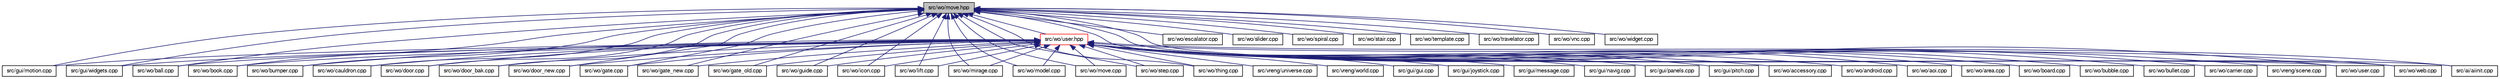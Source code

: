 digraph "src/wo/move.hpp"
{
 // LATEX_PDF_SIZE
  bgcolor="transparent";
  edge [fontname="FreeSans",fontsize="10",labelfontname="FreeSans",labelfontsize="10"];
  node [fontname="FreeSans",fontsize="10",shape=record];
  Node1 [label="src/wo/move.hpp",height=0.2,width=0.4,color="black", fillcolor="grey75", style="filled", fontcolor="black",tooltip=" "];
  Node1 -> Node2 [dir="back",color="midnightblue",fontsize="10",style="solid",fontname="FreeSans"];
  Node2 [label="src/gui/motion.cpp",height=0.2,width=0.4,color="black",URL="$a00224.html",tooltip=" "];
  Node1 -> Node3 [dir="back",color="midnightblue",fontsize="10",style="solid",fontname="FreeSans"];
  Node3 [label="src/gui/widgets.cpp",height=0.2,width=0.4,color="black",URL="$a00260.html",tooltip=" "];
  Node1 -> Node4 [dir="back",color="midnightblue",fontsize="10",style="solid",fontname="FreeSans"];
  Node4 [label="src/wo/ball.cpp",height=0.2,width=0.4,color="black",URL="$a00302.html",tooltip=" "];
  Node1 -> Node5 [dir="back",color="midnightblue",fontsize="10",style="solid",fontname="FreeSans"];
  Node5 [label="src/wo/book.cpp",height=0.2,width=0.4,color="black",URL="$a00320.html",tooltip=" "];
  Node1 -> Node6 [dir="back",color="midnightblue",fontsize="10",style="solid",fontname="FreeSans"];
  Node6 [label="src/wo/bumper.cpp",height=0.2,width=0.4,color="black",URL="$a00338.html",tooltip=" "];
  Node1 -> Node7 [dir="back",color="midnightblue",fontsize="10",style="solid",fontname="FreeSans"];
  Node7 [label="src/wo/cauldron.cpp",height=0.2,width=0.4,color="black",URL="$a00362.html",tooltip=" "];
  Node1 -> Node8 [dir="back",color="midnightblue",fontsize="10",style="solid",fontname="FreeSans"];
  Node8 [label="src/wo/door.cpp",height=0.2,width=0.4,color="black",URL="$a00407.html",tooltip=" "];
  Node1 -> Node9 [dir="back",color="midnightblue",fontsize="10",style="solid",fontname="FreeSans"];
  Node9 [label="src/wo/door_bak.cpp",height=0.2,width=0.4,color="black",URL="$a00413.html",tooltip=" "];
  Node1 -> Node10 [dir="back",color="midnightblue",fontsize="10",style="solid",fontname="FreeSans"];
  Node10 [label="src/wo/door_new.cpp",height=0.2,width=0.4,color="black",URL="$a00419.html",tooltip=" "];
  Node1 -> Node11 [dir="back",color="midnightblue",fontsize="10",style="solid",fontname="FreeSans"];
  Node11 [label="src/wo/escalator.cpp",height=0.2,width=0.4,color="black",URL="$a00437.html",tooltip=" "];
  Node1 -> Node12 [dir="back",color="midnightblue",fontsize="10",style="solid",fontname="FreeSans"];
  Node12 [label="src/wo/gate.cpp",height=0.2,width=0.4,color="black",URL="$a00479.html",tooltip=" "];
  Node1 -> Node13 [dir="back",color="midnightblue",fontsize="10",style="solid",fontname="FreeSans"];
  Node13 [label="src/wo/gate_new.cpp",height=0.2,width=0.4,color="black",URL="$a00485.html",tooltip=" "];
  Node1 -> Node14 [dir="back",color="midnightblue",fontsize="10",style="solid",fontname="FreeSans"];
  Node14 [label="src/wo/gate_old.cpp",height=0.2,width=0.4,color="black",URL="$a00491.html",tooltip=" "];
  Node1 -> Node15 [dir="back",color="midnightblue",fontsize="10",style="solid",fontname="FreeSans"];
  Node15 [label="src/wo/guide.cpp",height=0.2,width=0.4,color="black",URL="$a00503.html",tooltip=" "];
  Node1 -> Node16 [dir="back",color="midnightblue",fontsize="10",style="solid",fontname="FreeSans"];
  Node16 [label="src/wo/icon.cpp",height=0.2,width=0.4,color="black",URL="$a00545.html",tooltip=" "];
  Node1 -> Node17 [dir="back",color="midnightblue",fontsize="10",style="solid",fontname="FreeSans"];
  Node17 [label="src/wo/lift.cpp",height=0.2,width=0.4,color="black",URL="$a00557.html",tooltip=" "];
  Node1 -> Node18 [dir="back",color="midnightblue",fontsize="10",style="solid",fontname="FreeSans"];
  Node18 [label="src/wo/mirage.cpp",height=0.2,width=0.4,color="black",URL="$a00575.html",tooltip=" "];
  Node1 -> Node19 [dir="back",color="midnightblue",fontsize="10",style="solid",fontname="FreeSans"];
  Node19 [label="src/wo/model.cpp",height=0.2,width=0.4,color="black",URL="$a00587.html",tooltip=" "];
  Node1 -> Node20 [dir="back",color="midnightblue",fontsize="10",style="solid",fontname="FreeSans"];
  Node20 [label="src/wo/move.cpp",height=0.2,width=0.4,color="black",URL="$a00593.html",tooltip=" "];
  Node1 -> Node21 [dir="back",color="midnightblue",fontsize="10",style="solid",fontname="FreeSans"];
  Node21 [label="src/wo/slider.cpp",height=0.2,width=0.4,color="black",URL="$a00677.html",tooltip=" "];
  Node1 -> Node22 [dir="back",color="midnightblue",fontsize="10",style="solid",fontname="FreeSans"];
  Node22 [label="src/wo/spiral.cpp",height=0.2,width=0.4,color="black",URL="$a00713.html",tooltip=" "];
  Node1 -> Node23 [dir="back",color="midnightblue",fontsize="10",style="solid",fontname="FreeSans"];
  Node23 [label="src/wo/stair.cpp",height=0.2,width=0.4,color="black",URL="$a00719.html",tooltip=" "];
  Node1 -> Node24 [dir="back",color="midnightblue",fontsize="10",style="solid",fontname="FreeSans"];
  Node24 [label="src/wo/step.cpp",height=0.2,width=0.4,color="black",URL="$a00731.html",tooltip=" "];
  Node1 -> Node25 [dir="back",color="midnightblue",fontsize="10",style="solid",fontname="FreeSans"];
  Node25 [label="src/wo/template.cpp",height=0.2,width=0.4,color="black",URL="$a00743.html",tooltip=" "];
  Node1 -> Node26 [dir="back",color="midnightblue",fontsize="10",style="solid",fontname="FreeSans"];
  Node26 [label="src/wo/thing.cpp",height=0.2,width=0.4,color="black",URL="$a00761.html",tooltip=" "];
  Node1 -> Node27 [dir="back",color="midnightblue",fontsize="10",style="solid",fontname="FreeSans"];
  Node27 [label="src/wo/travelator.cpp",height=0.2,width=0.4,color="black",URL="$a00779.html",tooltip=" "];
  Node1 -> Node28 [dir="back",color="midnightblue",fontsize="10",style="solid",fontname="FreeSans"];
  Node28 [label="src/wo/user.cpp",height=0.2,width=0.4,color="black",URL="$a00785.html",tooltip=" "];
  Node1 -> Node29 [dir="back",color="midnightblue",fontsize="10",style="solid",fontname="FreeSans"];
  Node29 [label="src/wo/user.hpp",height=0.2,width=0.4,color="red",URL="$a00788.html",tooltip=" "];
  Node29 -> Node30 [dir="back",color="midnightblue",fontsize="10",style="solid",fontname="FreeSans"];
  Node30 [label="src/vreng/scene.cpp",height=0.2,width=0.4,color="black",URL="$a00080.html",tooltip=" "];
  Node29 -> Node31 [dir="back",color="midnightblue",fontsize="10",style="solid",fontname="FreeSans"];
  Node31 [label="src/vreng/universe.cpp",height=0.2,width=0.4,color="black",URL="$a00125.html",tooltip=" "];
  Node29 -> Node32 [dir="back",color="midnightblue",fontsize="10",style="solid",fontname="FreeSans"];
  Node32 [label="src/vreng/world.cpp",height=0.2,width=0.4,color="black",URL="$a00146.html",tooltip=" "];
  Node29 -> Node33 [dir="back",color="midnightblue",fontsize="10",style="solid",fontname="FreeSans"];
  Node33 [label="src/gui/gui.cpp",height=0.2,width=0.4,color="black",URL="$a00206.html",tooltip=" "];
  Node29 -> Node34 [dir="back",color="midnightblue",fontsize="10",style="solid",fontname="FreeSans"];
  Node34 [label="src/gui/joystick.cpp",height=0.2,width=0.4,color="black",URL="$a00212.html",tooltip=" "];
  Node29 -> Node35 [dir="back",color="midnightblue",fontsize="10",style="solid",fontname="FreeSans"];
  Node35 [label="src/gui/message.cpp",height=0.2,width=0.4,color="black",URL="$a00218.html",tooltip=" "];
  Node29 -> Node2 [dir="back",color="midnightblue",fontsize="10",style="solid",fontname="FreeSans"];
  Node29 -> Node36 [dir="back",color="midnightblue",fontsize="10",style="solid",fontname="FreeSans"];
  Node36 [label="src/gui/navig.cpp",height=0.2,width=0.4,color="black",URL="$a00230.html",tooltip=" "];
  Node29 -> Node37 [dir="back",color="midnightblue",fontsize="10",style="solid",fontname="FreeSans"];
  Node37 [label="src/gui/panels.cpp",height=0.2,width=0.4,color="black",URL="$a00242.html",tooltip=" "];
  Node29 -> Node38 [dir="back",color="midnightblue",fontsize="10",style="solid",fontname="FreeSans"];
  Node38 [label="src/gui/pitch.cpp",height=0.2,width=0.4,color="black",URL="$a00248.html",tooltip=" "];
  Node29 -> Node3 [dir="back",color="midnightblue",fontsize="10",style="solid",fontname="FreeSans"];
  Node29 -> Node39 [dir="back",color="midnightblue",fontsize="10",style="solid",fontname="FreeSans"];
  Node39 [label="src/wo/accessory.cpp",height=0.2,width=0.4,color="black",URL="$a00266.html",tooltip=" "];
  Node29 -> Node40 [dir="back",color="midnightblue",fontsize="10",style="solid",fontname="FreeSans"];
  Node40 [label="src/wo/android.cpp",height=0.2,width=0.4,color="black",URL="$a00272.html",tooltip=" "];
  Node29 -> Node41 [dir="back",color="midnightblue",fontsize="10",style="solid",fontname="FreeSans"];
  Node41 [label="src/wo/aoi.cpp",height=0.2,width=0.4,color="black",URL="$a00290.html",tooltip=" "];
  Node29 -> Node42 [dir="back",color="midnightblue",fontsize="10",style="solid",fontname="FreeSans"];
  Node42 [label="src/wo/area.cpp",height=0.2,width=0.4,color="black",URL="$a00296.html",tooltip=" "];
  Node29 -> Node4 [dir="back",color="midnightblue",fontsize="10",style="solid",fontname="FreeSans"];
  Node29 -> Node43 [dir="back",color="midnightblue",fontsize="10",style="solid",fontname="FreeSans"];
  Node43 [label="src/wo/board.cpp",height=0.2,width=0.4,color="black",URL="$a00314.html",tooltip=" "];
  Node29 -> Node5 [dir="back",color="midnightblue",fontsize="10",style="solid",fontname="FreeSans"];
  Node29 -> Node44 [dir="back",color="midnightblue",fontsize="10",style="solid",fontname="FreeSans"];
  Node44 [label="src/wo/bubble.cpp",height=0.2,width=0.4,color="black",URL="$a00326.html",tooltip=" "];
  Node29 -> Node45 [dir="back",color="midnightblue",fontsize="10",style="solid",fontname="FreeSans"];
  Node45 [label="src/wo/bullet.cpp",height=0.2,width=0.4,color="black",URL="$a00332.html",tooltip=" "];
  Node29 -> Node6 [dir="back",color="midnightblue",fontsize="10",style="solid",fontname="FreeSans"];
  Node29 -> Node46 [dir="back",color="midnightblue",fontsize="10",style="solid",fontname="FreeSans"];
  Node46 [label="src/wo/carrier.cpp",height=0.2,width=0.4,color="black",URL="$a00350.html",tooltip=" "];
  Node29 -> Node7 [dir="back",color="midnightblue",fontsize="10",style="solid",fontname="FreeSans"];
  Node29 -> Node8 [dir="back",color="midnightblue",fontsize="10",style="solid",fontname="FreeSans"];
  Node29 -> Node9 [dir="back",color="midnightblue",fontsize="10",style="solid",fontname="FreeSans"];
  Node29 -> Node10 [dir="back",color="midnightblue",fontsize="10",style="solid",fontname="FreeSans"];
  Node29 -> Node12 [dir="back",color="midnightblue",fontsize="10",style="solid",fontname="FreeSans"];
  Node29 -> Node13 [dir="back",color="midnightblue",fontsize="10",style="solid",fontname="FreeSans"];
  Node29 -> Node14 [dir="back",color="midnightblue",fontsize="10",style="solid",fontname="FreeSans"];
  Node29 -> Node15 [dir="back",color="midnightblue",fontsize="10",style="solid",fontname="FreeSans"];
  Node29 -> Node16 [dir="back",color="midnightblue",fontsize="10",style="solid",fontname="FreeSans"];
  Node29 -> Node17 [dir="back",color="midnightblue",fontsize="10",style="solid",fontname="FreeSans"];
  Node29 -> Node18 [dir="back",color="midnightblue",fontsize="10",style="solid",fontname="FreeSans"];
  Node29 -> Node19 [dir="back",color="midnightblue",fontsize="10",style="solid",fontname="FreeSans"];
  Node29 -> Node20 [dir="back",color="midnightblue",fontsize="10",style="solid",fontname="FreeSans"];
  Node29 -> Node24 [dir="back",color="midnightblue",fontsize="10",style="solid",fontname="FreeSans"];
  Node29 -> Node26 [dir="back",color="midnightblue",fontsize="10",style="solid",fontname="FreeSans"];
  Node29 -> Node28 [dir="back",color="midnightblue",fontsize="10",style="solid",fontname="FreeSans"];
  Node29 -> Node68 [dir="back",color="midnightblue",fontsize="10",style="solid",fontname="FreeSans"];
  Node68 [label="src/wo/web.cpp",height=0.2,width=0.4,color="black",URL="$a00839.html",tooltip=" "];
  Node29 -> Node79 [dir="back",color="midnightblue",fontsize="10",style="solid",fontname="FreeSans"];
  Node79 [label="src/ai/aiinit.cpp",height=0.2,width=0.4,color="black",URL="$a01349.html",tooltip=" "];
  Node1 -> Node80 [dir="back",color="midnightblue",fontsize="10",style="solid",fontname="FreeSans"];
  Node80 [label="src/wo/vnc.cpp",height=0.2,width=0.4,color="black",URL="$a00797.html",tooltip=" "];
  Node1 -> Node68 [dir="back",color="midnightblue",fontsize="10",style="solid",fontname="FreeSans"];
  Node1 -> Node81 [dir="back",color="midnightblue",fontsize="10",style="solid",fontname="FreeSans"];
  Node81 [label="src/wo/widget.cpp",height=0.2,width=0.4,color="black",URL="$a00845.html",tooltip=" "];
  Node1 -> Node79 [dir="back",color="midnightblue",fontsize="10",style="solid",fontname="FreeSans"];
}
